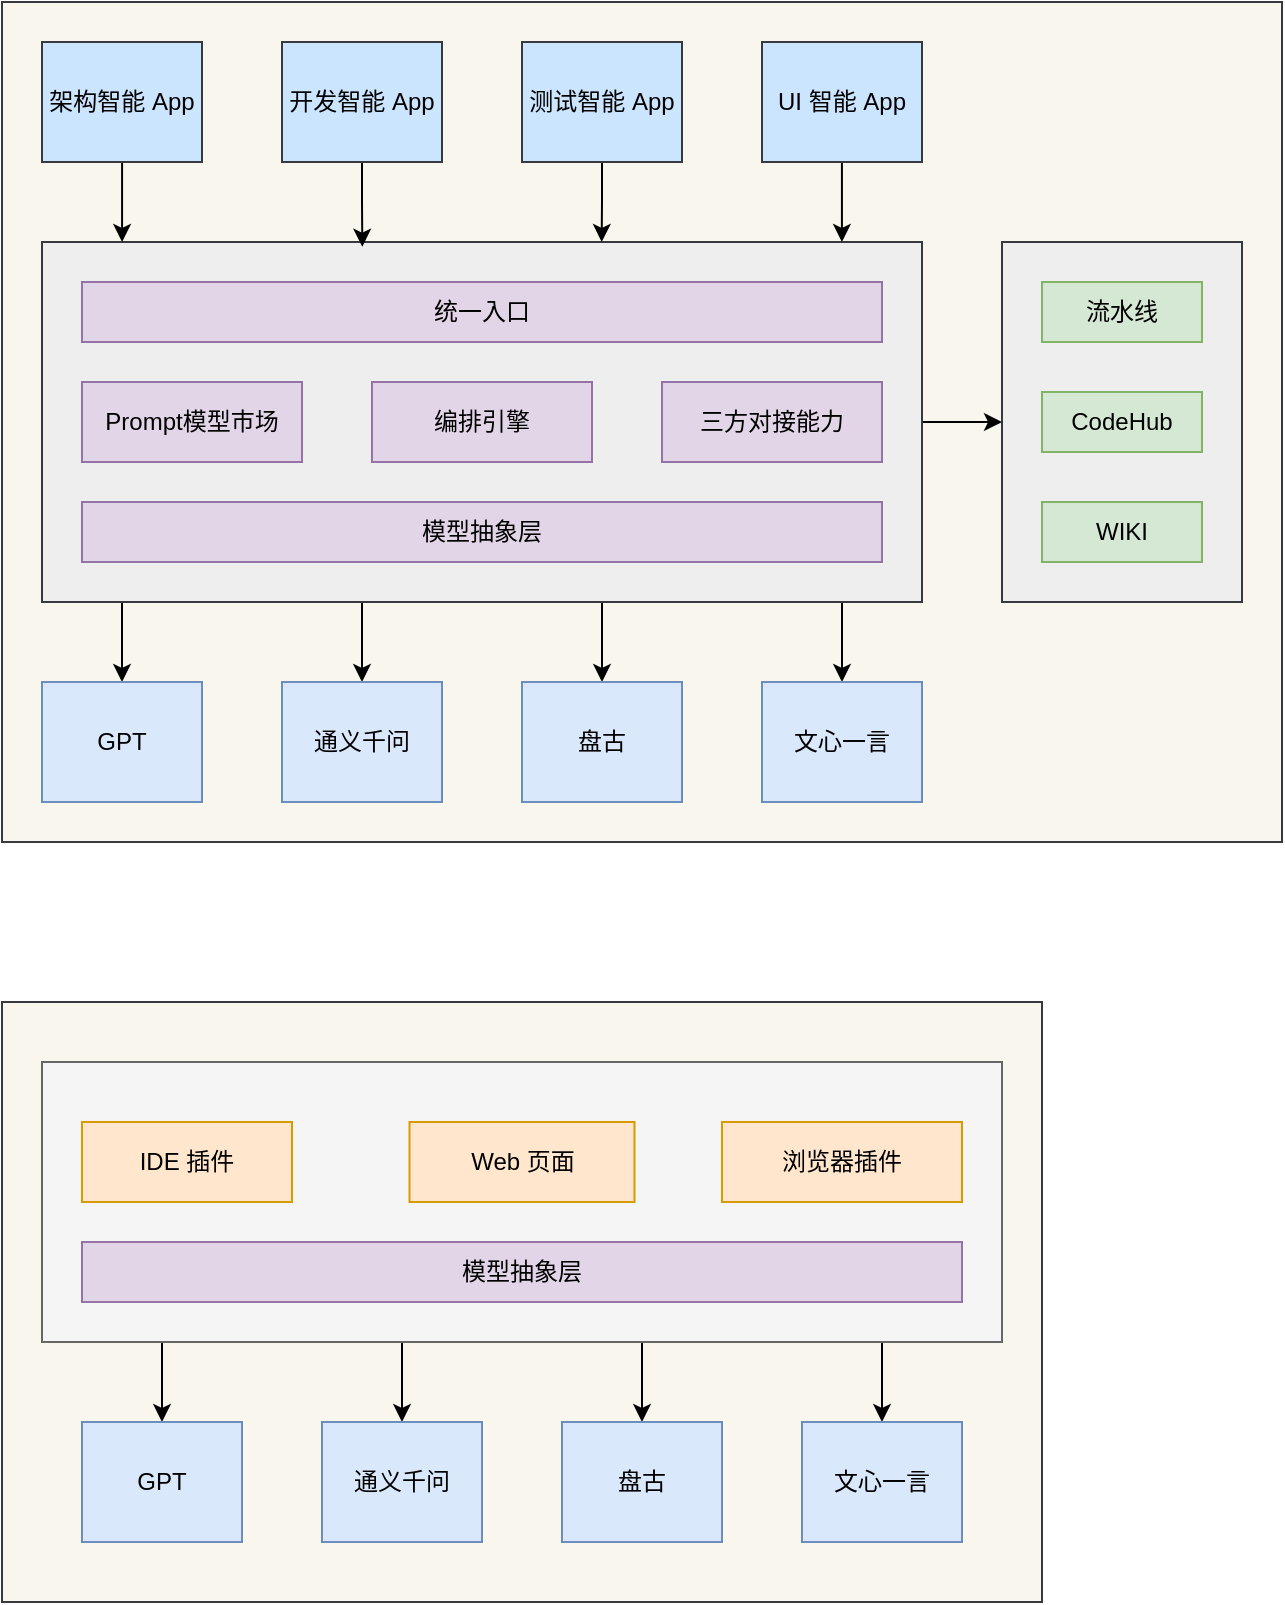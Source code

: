 <mxfile version="15.8.7" type="device"><diagram id="n_xsDq_EzpxOl0c5qKOV" name="Page-1"><mxGraphModel dx="904" dy="680" grid="0" gridSize="10" guides="1" tooltips="1" connect="1" arrows="1" fold="1" page="1" pageScale="1" pageWidth="850" pageHeight="1100" math="0" shadow="0"><root><mxCell id="0"/><mxCell id="1" parent="0"/><mxCell id="e1wLtvoqmwaIGliO8Szy-53" value="" style="rounded=0;whiteSpace=wrap;html=1;fillColor=#f9f7ed;strokeColor=#36393d;" vertex="1" parent="1"><mxGeometry x="40" y="560" width="520" height="300" as="geometry"/></mxCell><mxCell id="e1wLtvoqmwaIGliO8Szy-25" value="" style="rounded=0;whiteSpace=wrap;html=1;fillColor=#f9f7ed;strokeColor=#36393d;" vertex="1" parent="1"><mxGeometry x="40" y="60" width="640" height="420" as="geometry"/></mxCell><mxCell id="e1wLtvoqmwaIGliO8Szy-33" value="" style="rounded=0;whiteSpace=wrap;html=1;fillColor=#eeeeee;strokeColor=#36393d;" vertex="1" parent="1"><mxGeometry x="540" y="180" width="120" height="180" as="geometry"/></mxCell><mxCell id="e1wLtvoqmwaIGliO8Szy-21" style="edgeStyle=orthogonalEdgeStyle;rounded=0;orthogonalLoop=1;jettySize=auto;html=1;" edge="1" parent="1" target="e1wLtvoqmwaIGliO8Szy-5"><mxGeometry relative="1" as="geometry"><mxPoint x="100" y="340" as="sourcePoint"/><Array as="points"><mxPoint x="100" y="350"/><mxPoint x="100" y="350"/></Array></mxGeometry></mxCell><mxCell id="e1wLtvoqmwaIGliO8Szy-22" style="edgeStyle=orthogonalEdgeStyle;rounded=0;orthogonalLoop=1;jettySize=auto;html=1;entryX=0.5;entryY=0;entryDx=0;entryDy=0;" edge="1" parent="1" target="e1wLtvoqmwaIGliO8Szy-6"><mxGeometry relative="1" as="geometry"><mxPoint x="220" y="340" as="sourcePoint"/><Array as="points"><mxPoint x="220" y="350"/><mxPoint x="220" y="350"/></Array></mxGeometry></mxCell><mxCell id="e1wLtvoqmwaIGliO8Szy-23" style="edgeStyle=orthogonalEdgeStyle;rounded=0;orthogonalLoop=1;jettySize=auto;html=1;" edge="1" parent="1" target="e1wLtvoqmwaIGliO8Szy-7"><mxGeometry relative="1" as="geometry"><mxPoint x="340" y="340" as="sourcePoint"/><Array as="points"><mxPoint x="340" y="350"/><mxPoint x="340" y="350"/></Array></mxGeometry></mxCell><mxCell id="e1wLtvoqmwaIGliO8Szy-24" style="edgeStyle=orthogonalEdgeStyle;rounded=0;orthogonalLoop=1;jettySize=auto;html=1;entryX=0.5;entryY=0;entryDx=0;entryDy=0;" edge="1" parent="1" target="e1wLtvoqmwaIGliO8Szy-8"><mxGeometry relative="1" as="geometry"><mxPoint x="460" y="340" as="sourcePoint"/><Array as="points"><mxPoint x="460" y="340"/><mxPoint x="460" y="340"/></Array></mxGeometry></mxCell><mxCell id="e1wLtvoqmwaIGliO8Szy-38" value="" style="edgeStyle=orthogonalEdgeStyle;rounded=0;orthogonalLoop=1;jettySize=auto;html=1;entryX=0;entryY=0.5;entryDx=0;entryDy=0;" edge="1" parent="1" source="e1wLtvoqmwaIGliO8Szy-4" target="e1wLtvoqmwaIGliO8Szy-33"><mxGeometry relative="1" as="geometry"/></mxCell><mxCell id="e1wLtvoqmwaIGliO8Szy-4" value="" style="rounded=0;whiteSpace=wrap;html=1;fillColor=#eeeeee;strokeColor=#36393d;" vertex="1" parent="1"><mxGeometry x="60" y="180" width="440" height="180" as="geometry"/></mxCell><mxCell id="e1wLtvoqmwaIGliO8Szy-5" value="GPT" style="rounded=0;whiteSpace=wrap;html=1;fillColor=#dae8fc;strokeColor=#6c8ebf;" vertex="1" parent="1"><mxGeometry x="60" y="400" width="80" height="60" as="geometry"/></mxCell><mxCell id="e1wLtvoqmwaIGliO8Szy-6" value="通义千问" style="rounded=0;whiteSpace=wrap;html=1;fillColor=#dae8fc;strokeColor=#6c8ebf;" vertex="1" parent="1"><mxGeometry x="180" y="400" width="80" height="60" as="geometry"/></mxCell><mxCell id="e1wLtvoqmwaIGliO8Szy-7" value="盘古" style="rounded=0;whiteSpace=wrap;html=1;fillColor=#dae8fc;strokeColor=#6c8ebf;" vertex="1" parent="1"><mxGeometry x="300" y="400" width="80" height="60" as="geometry"/></mxCell><mxCell id="e1wLtvoqmwaIGliO8Szy-8" value="文心一言" style="rounded=0;whiteSpace=wrap;html=1;fillColor=#dae8fc;strokeColor=#6c8ebf;" vertex="1" parent="1"><mxGeometry x="420" y="400" width="80" height="60" as="geometry"/></mxCell><mxCell id="e1wLtvoqmwaIGliO8Szy-15" style="edgeStyle=orthogonalEdgeStyle;rounded=0;orthogonalLoop=1;jettySize=auto;html=1;entryX=0.091;entryY=0;entryDx=0;entryDy=0;entryPerimeter=0;" edge="1" parent="1" source="e1wLtvoqmwaIGliO8Szy-9" target="e1wLtvoqmwaIGliO8Szy-4"><mxGeometry relative="1" as="geometry"/></mxCell><mxCell id="e1wLtvoqmwaIGliO8Szy-9" value="架构智能 App" style="rounded=0;whiteSpace=wrap;html=1;fillColor=#cce5ff;strokeColor=#36393d;" vertex="1" parent="1"><mxGeometry x="60" y="80" width="80" height="60" as="geometry"/></mxCell><mxCell id="e1wLtvoqmwaIGliO8Szy-16" style="edgeStyle=orthogonalEdgeStyle;rounded=0;orthogonalLoop=1;jettySize=auto;html=1;entryX=0.364;entryY=0.013;entryDx=0;entryDy=0;entryPerimeter=0;" edge="1" parent="1" source="e1wLtvoqmwaIGliO8Szy-10" target="e1wLtvoqmwaIGliO8Szy-4"><mxGeometry relative="1" as="geometry"/></mxCell><mxCell id="e1wLtvoqmwaIGliO8Szy-10" value="&lt;span&gt;开发智能 App&lt;/span&gt;" style="rounded=0;whiteSpace=wrap;html=1;fillColor=#cce5ff;strokeColor=#36393d;" vertex="1" parent="1"><mxGeometry x="180" y="80" width="80" height="60" as="geometry"/></mxCell><mxCell id="e1wLtvoqmwaIGliO8Szy-17" style="edgeStyle=orthogonalEdgeStyle;rounded=0;orthogonalLoop=1;jettySize=auto;html=1;entryX=0.636;entryY=0;entryDx=0;entryDy=0;entryPerimeter=0;" edge="1" parent="1" source="e1wLtvoqmwaIGliO8Szy-11" target="e1wLtvoqmwaIGliO8Szy-4"><mxGeometry relative="1" as="geometry"/></mxCell><mxCell id="e1wLtvoqmwaIGliO8Szy-11" value="&lt;span&gt;测试智能 App&lt;/span&gt;" style="rounded=0;whiteSpace=wrap;html=1;fillColor=#cce5ff;strokeColor=#36393d;" vertex="1" parent="1"><mxGeometry x="300" y="80" width="80" height="60" as="geometry"/></mxCell><mxCell id="e1wLtvoqmwaIGliO8Szy-18" style="edgeStyle=orthogonalEdgeStyle;rounded=0;orthogonalLoop=1;jettySize=auto;html=1;entryX=0.909;entryY=0;entryDx=0;entryDy=0;entryPerimeter=0;" edge="1" parent="1" source="e1wLtvoqmwaIGliO8Szy-12" target="e1wLtvoqmwaIGliO8Szy-4"><mxGeometry relative="1" as="geometry"/></mxCell><mxCell id="e1wLtvoqmwaIGliO8Szy-12" value="&lt;span&gt;UI 智能 App&lt;/span&gt;" style="rounded=0;whiteSpace=wrap;html=1;fillColor=#cce5ff;strokeColor=#36393d;" vertex="1" parent="1"><mxGeometry x="420" y="80" width="80" height="60" as="geometry"/></mxCell><mxCell id="e1wLtvoqmwaIGliO8Szy-26" value="CodeHub" style="rounded=0;whiteSpace=wrap;html=1;fillColor=#d5e8d4;strokeColor=#82b366;" vertex="1" parent="1"><mxGeometry x="560" y="255" width="80" height="30" as="geometry"/></mxCell><mxCell id="e1wLtvoqmwaIGliO8Szy-27" value="Prompt模型市场" style="rounded=0;whiteSpace=wrap;html=1;fillColor=#e1d5e7;strokeColor=#9673a6;" vertex="1" parent="1"><mxGeometry x="80" y="250" width="110" height="40" as="geometry"/></mxCell><mxCell id="e1wLtvoqmwaIGliO8Szy-28" value="WIKI" style="rounded=0;whiteSpace=wrap;html=1;fillColor=#d5e8d4;strokeColor=#82b366;" vertex="1" parent="1"><mxGeometry x="560" y="310" width="80" height="30" as="geometry"/></mxCell><mxCell id="e1wLtvoqmwaIGliO8Szy-29" value="编排引擎" style="rounded=0;whiteSpace=wrap;html=1;fillColor=#e1d5e7;strokeColor=#9673a6;" vertex="1" parent="1"><mxGeometry x="225" y="250" width="110" height="40" as="geometry"/></mxCell><mxCell id="e1wLtvoqmwaIGliO8Szy-30" value="三方对接能力" style="rounded=0;whiteSpace=wrap;html=1;fillColor=#e1d5e7;strokeColor=#9673a6;" vertex="1" parent="1"><mxGeometry x="370" y="250" width="110" height="40" as="geometry"/></mxCell><mxCell id="e1wLtvoqmwaIGliO8Szy-36" value="流水线" style="rounded=0;whiteSpace=wrap;html=1;fillColor=#d5e8d4;strokeColor=#82b366;" vertex="1" parent="1"><mxGeometry x="560" y="200" width="80" height="30" as="geometry"/></mxCell><mxCell id="e1wLtvoqmwaIGliO8Szy-39" value="统一入口" style="rounded=0;whiteSpace=wrap;html=1;fillColor=#e1d5e7;strokeColor=#9673a6;" vertex="1" parent="1"><mxGeometry x="80" y="200" width="400" height="30" as="geometry"/></mxCell><mxCell id="e1wLtvoqmwaIGliO8Szy-40" value="模型抽象层" style="rounded=0;whiteSpace=wrap;html=1;fillColor=#e1d5e7;strokeColor=#9673a6;" vertex="1" parent="1"><mxGeometry x="80" y="310" width="400" height="30" as="geometry"/></mxCell><mxCell id="e1wLtvoqmwaIGliO8Szy-59" style="edgeStyle=orthogonalEdgeStyle;rounded=0;orthogonalLoop=1;jettySize=auto;html=1;entryX=0.5;entryY=0;entryDx=0;entryDy=0;" edge="1" parent="1" source="e1wLtvoqmwaIGliO8Szy-41" target="e1wLtvoqmwaIGliO8Szy-44"><mxGeometry relative="1" as="geometry"><Array as="points"><mxPoint x="120" y="730"/><mxPoint x="120" y="730"/></Array></mxGeometry></mxCell><mxCell id="e1wLtvoqmwaIGliO8Szy-61" style="edgeStyle=orthogonalEdgeStyle;rounded=0;orthogonalLoop=1;jettySize=auto;html=1;entryX=0.5;entryY=0;entryDx=0;entryDy=0;" edge="1" parent="1" source="e1wLtvoqmwaIGliO8Szy-41" target="e1wLtvoqmwaIGliO8Szy-45"><mxGeometry relative="1" as="geometry"><Array as="points"><mxPoint x="240" y="740"/><mxPoint x="240" y="740"/></Array></mxGeometry></mxCell><mxCell id="e1wLtvoqmwaIGliO8Szy-62" style="edgeStyle=orthogonalEdgeStyle;rounded=0;orthogonalLoop=1;jettySize=auto;html=1;entryX=0.5;entryY=0;entryDx=0;entryDy=0;" edge="1" parent="1" source="e1wLtvoqmwaIGliO8Szy-41" target="e1wLtvoqmwaIGliO8Szy-46"><mxGeometry relative="1" as="geometry"><Array as="points"><mxPoint x="360" y="740"/><mxPoint x="360" y="740"/></Array></mxGeometry></mxCell><mxCell id="e1wLtvoqmwaIGliO8Szy-63" style="edgeStyle=orthogonalEdgeStyle;rounded=0;orthogonalLoop=1;jettySize=auto;html=1;entryX=0.5;entryY=0;entryDx=0;entryDy=0;" edge="1" parent="1" source="e1wLtvoqmwaIGliO8Szy-41" target="e1wLtvoqmwaIGliO8Szy-47"><mxGeometry relative="1" as="geometry"><Array as="points"><mxPoint x="480" y="740"/><mxPoint x="480" y="740"/></Array></mxGeometry></mxCell><mxCell id="e1wLtvoqmwaIGliO8Szy-41" value="" style="rounded=0;whiteSpace=wrap;html=1;fillColor=#f5f5f5;fontColor=#333333;strokeColor=#666666;" vertex="1" parent="1"><mxGeometry x="60" y="590" width="480" height="140" as="geometry"/></mxCell><mxCell id="e1wLtvoqmwaIGliO8Szy-42" value="IDE 插件" style="rounded=0;whiteSpace=wrap;html=1;fillColor=#ffe6cc;strokeColor=#d79b00;" vertex="1" parent="1"><mxGeometry x="80" y="620" width="105" height="40" as="geometry"/></mxCell><mxCell id="e1wLtvoqmwaIGliO8Szy-44" value="GPT" style="rounded=0;whiteSpace=wrap;html=1;fillColor=#dae8fc;strokeColor=#6c8ebf;" vertex="1" parent="1"><mxGeometry x="80" y="770" width="80" height="60" as="geometry"/></mxCell><mxCell id="e1wLtvoqmwaIGliO8Szy-45" value="通义千问" style="rounded=0;whiteSpace=wrap;html=1;fillColor=#dae8fc;strokeColor=#6c8ebf;" vertex="1" parent="1"><mxGeometry x="200" y="770" width="80" height="60" as="geometry"/></mxCell><mxCell id="e1wLtvoqmwaIGliO8Szy-46" value="盘古" style="rounded=0;whiteSpace=wrap;html=1;fillColor=#dae8fc;strokeColor=#6c8ebf;" vertex="1" parent="1"><mxGeometry x="320" y="770" width="80" height="60" as="geometry"/></mxCell><mxCell id="e1wLtvoqmwaIGliO8Szy-47" value="文心一言" style="rounded=0;whiteSpace=wrap;html=1;fillColor=#dae8fc;strokeColor=#6c8ebf;" vertex="1" parent="1"><mxGeometry x="440" y="770" width="80" height="60" as="geometry"/></mxCell><mxCell id="e1wLtvoqmwaIGliO8Szy-48" value="Web 页面" style="rounded=0;whiteSpace=wrap;html=1;fillColor=#ffe6cc;strokeColor=#d79b00;" vertex="1" parent="1"><mxGeometry x="243.75" y="620" width="112.5" height="40" as="geometry"/></mxCell><mxCell id="e1wLtvoqmwaIGliO8Szy-49" value="浏览器插件" style="rounded=0;whiteSpace=wrap;html=1;fillColor=#ffe6cc;strokeColor=#d79b00;" vertex="1" parent="1"><mxGeometry x="400" y="620" width="120" height="40" as="geometry"/></mxCell><mxCell id="e1wLtvoqmwaIGliO8Szy-50" value="模型抽象层" style="rounded=0;whiteSpace=wrap;html=1;fillColor=#e1d5e7;strokeColor=#9673a6;" vertex="1" parent="1"><mxGeometry x="80" y="680" width="440" height="30" as="geometry"/></mxCell></root></mxGraphModel></diagram></mxfile>